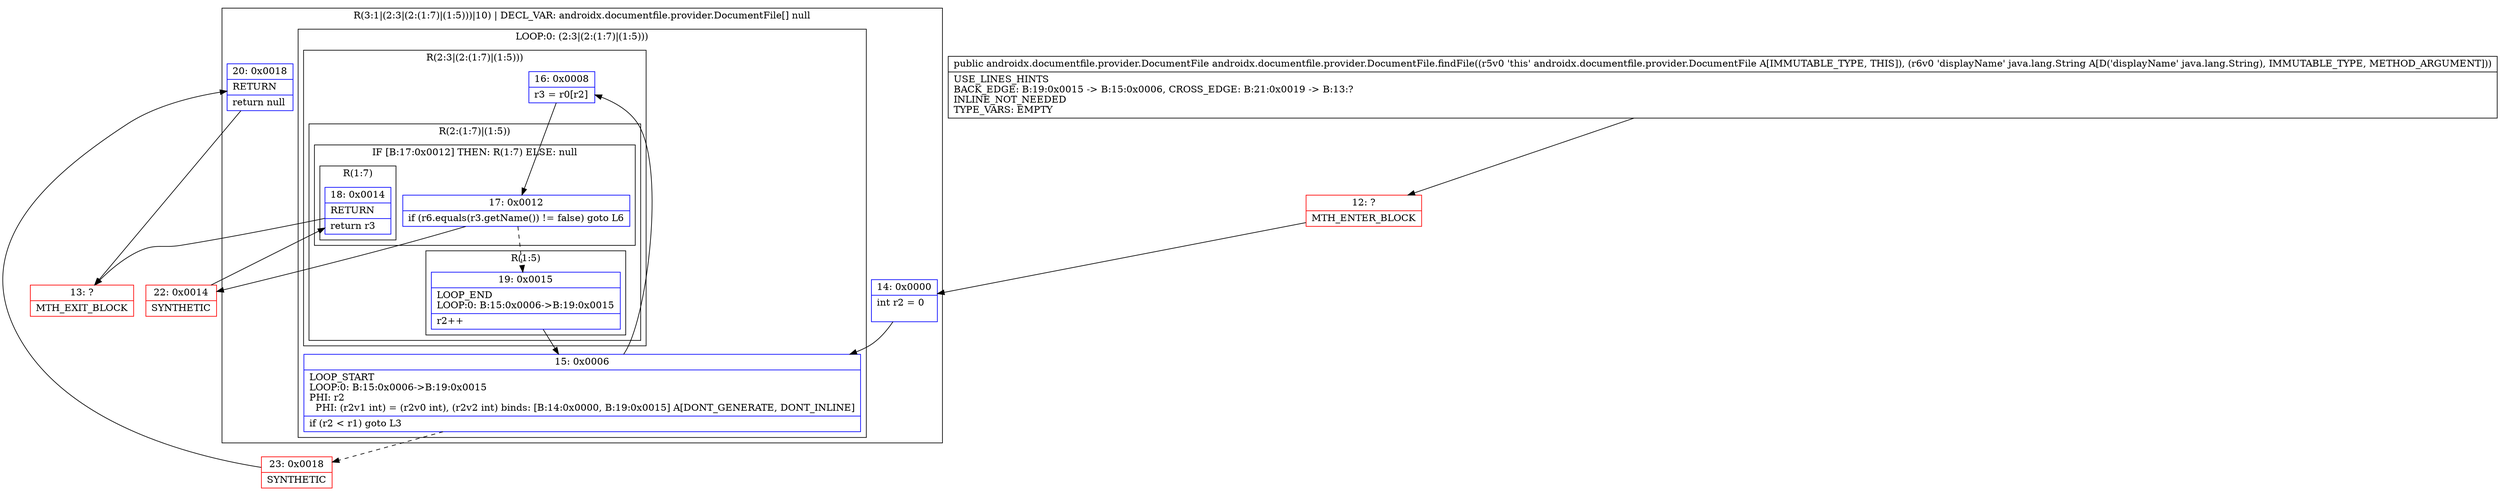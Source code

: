 digraph "CFG forandroidx.documentfile.provider.DocumentFile.findFile(Ljava\/lang\/String;)Landroidx\/documentfile\/provider\/DocumentFile;" {
subgraph cluster_Region_1885454552 {
label = "R(3:1|(2:3|(2:(1:7)|(1:5)))|10) | DECL_VAR: androidx.documentfile.provider.DocumentFile[] null\l";
node [shape=record,color=blue];
Node_14 [shape=record,label="{14\:\ 0x0000|int r2 = 0\l\l}"];
subgraph cluster_LoopRegion_130692465 {
label = "LOOP:0: (2:3|(2:(1:7)|(1:5)))";
node [shape=record,color=blue];
Node_15 [shape=record,label="{15\:\ 0x0006|LOOP_START\lLOOP:0: B:15:0x0006\-\>B:19:0x0015\lPHI: r2 \l  PHI: (r2v1 int) = (r2v0 int), (r2v2 int) binds: [B:14:0x0000, B:19:0x0015] A[DONT_GENERATE, DONT_INLINE]\l|if (r2 \< r1) goto L3\l}"];
subgraph cluster_Region_2058511459 {
label = "R(2:3|(2:(1:7)|(1:5)))";
node [shape=record,color=blue];
Node_16 [shape=record,label="{16\:\ 0x0008|r3 = r0[r2]\l}"];
subgraph cluster_Region_2063907125 {
label = "R(2:(1:7)|(1:5))";
node [shape=record,color=blue];
subgraph cluster_IfRegion_976543089 {
label = "IF [B:17:0x0012] THEN: R(1:7) ELSE: null";
node [shape=record,color=blue];
Node_17 [shape=record,label="{17\:\ 0x0012|if (r6.equals(r3.getName()) != false) goto L6\l}"];
subgraph cluster_Region_1425214379 {
label = "R(1:7)";
node [shape=record,color=blue];
Node_18 [shape=record,label="{18\:\ 0x0014|RETURN\l|return r3\l}"];
}
}
subgraph cluster_Region_1471797519 {
label = "R(1:5)";
node [shape=record,color=blue];
Node_19 [shape=record,label="{19\:\ 0x0015|LOOP_END\lLOOP:0: B:15:0x0006\-\>B:19:0x0015\l|r2++\l}"];
}
}
}
}
Node_20 [shape=record,label="{20\:\ 0x0018|RETURN\l|return null\l}"];
}
Node_12 [shape=record,color=red,label="{12\:\ ?|MTH_ENTER_BLOCK\l}"];
Node_22 [shape=record,color=red,label="{22\:\ 0x0014|SYNTHETIC\l}"];
Node_13 [shape=record,color=red,label="{13\:\ ?|MTH_EXIT_BLOCK\l}"];
Node_23 [shape=record,color=red,label="{23\:\ 0x0018|SYNTHETIC\l}"];
MethodNode[shape=record,label="{public androidx.documentfile.provider.DocumentFile androidx.documentfile.provider.DocumentFile.findFile((r5v0 'this' androidx.documentfile.provider.DocumentFile A[IMMUTABLE_TYPE, THIS]), (r6v0 'displayName' java.lang.String A[D('displayName' java.lang.String), IMMUTABLE_TYPE, METHOD_ARGUMENT]))  | USE_LINES_HINTS\lBACK_EDGE: B:19:0x0015 \-\> B:15:0x0006, CROSS_EDGE: B:21:0x0019 \-\> B:13:?\lINLINE_NOT_NEEDED\lTYPE_VARS: EMPTY\l}"];
MethodNode -> Node_12;Node_14 -> Node_15;
Node_15 -> Node_16;
Node_15 -> Node_23[style=dashed];
Node_16 -> Node_17;
Node_17 -> Node_19[style=dashed];
Node_17 -> Node_22;
Node_18 -> Node_13;
Node_19 -> Node_15;
Node_20 -> Node_13;
Node_12 -> Node_14;
Node_22 -> Node_18;
Node_23 -> Node_20;
}

